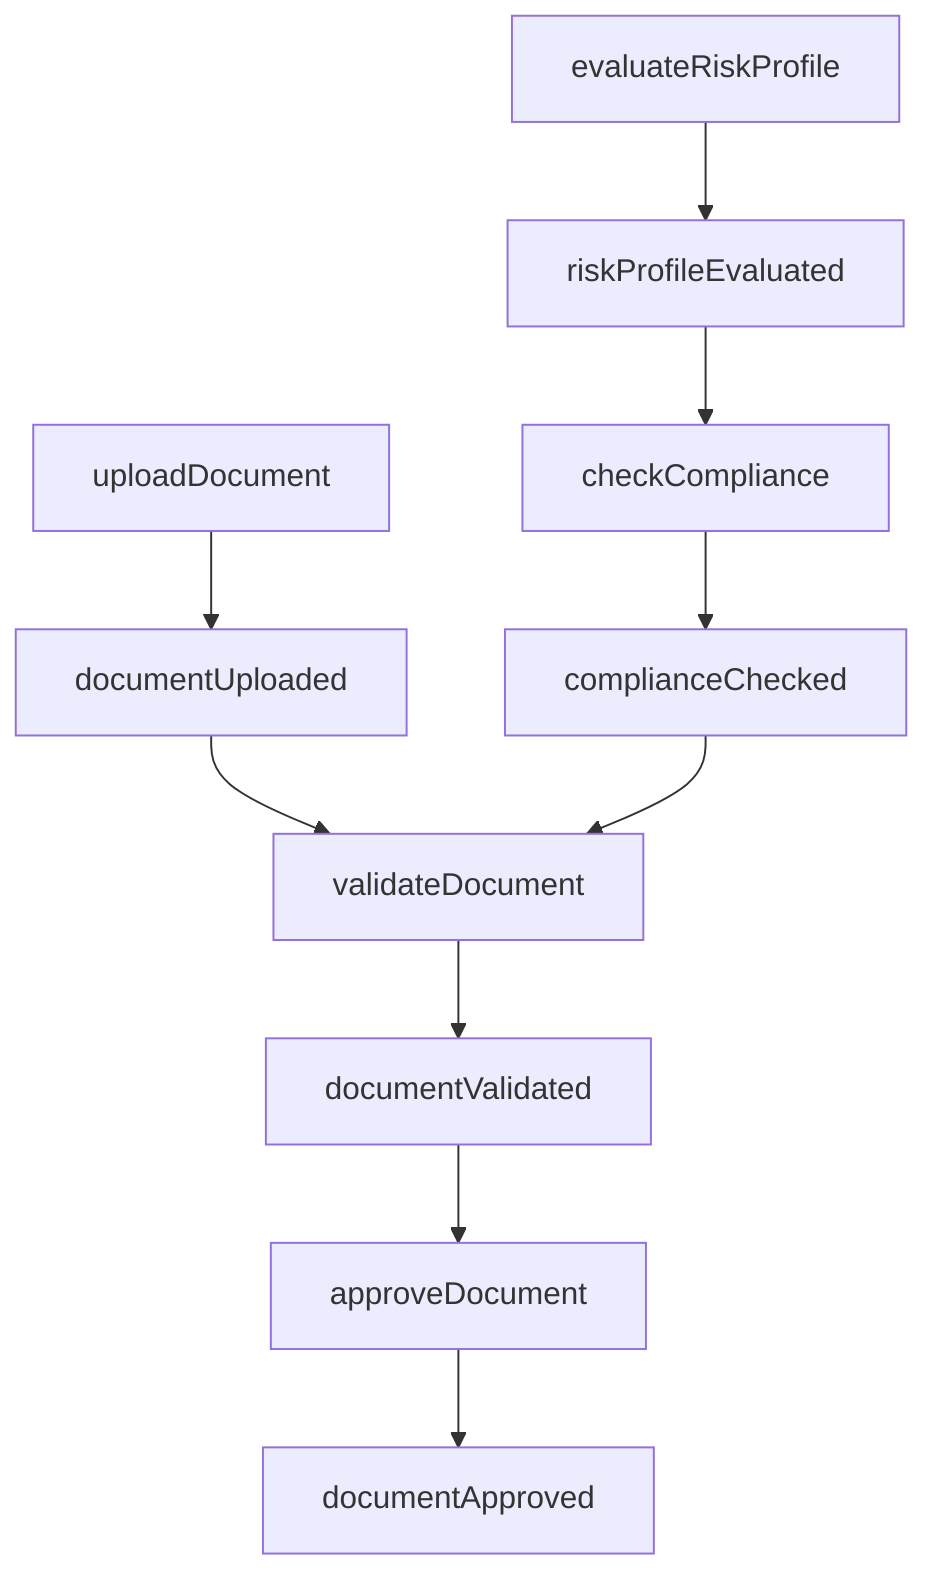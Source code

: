 graph TD
  A5[evaluateRiskProfile] --> E5[riskProfileEvaluated]
  E5 --> A4[checkCompliance]
  A4 --> E4[complianceChecked]
  A3[uploadDocument] --> E3[documentUploaded]
  E3 --> A2[validateDocument]
  E4 --> A2
  A2 --> E2[documentValidated]
  E2 --> A1[approveDocument]
  A1 --> E1[documentApproved]